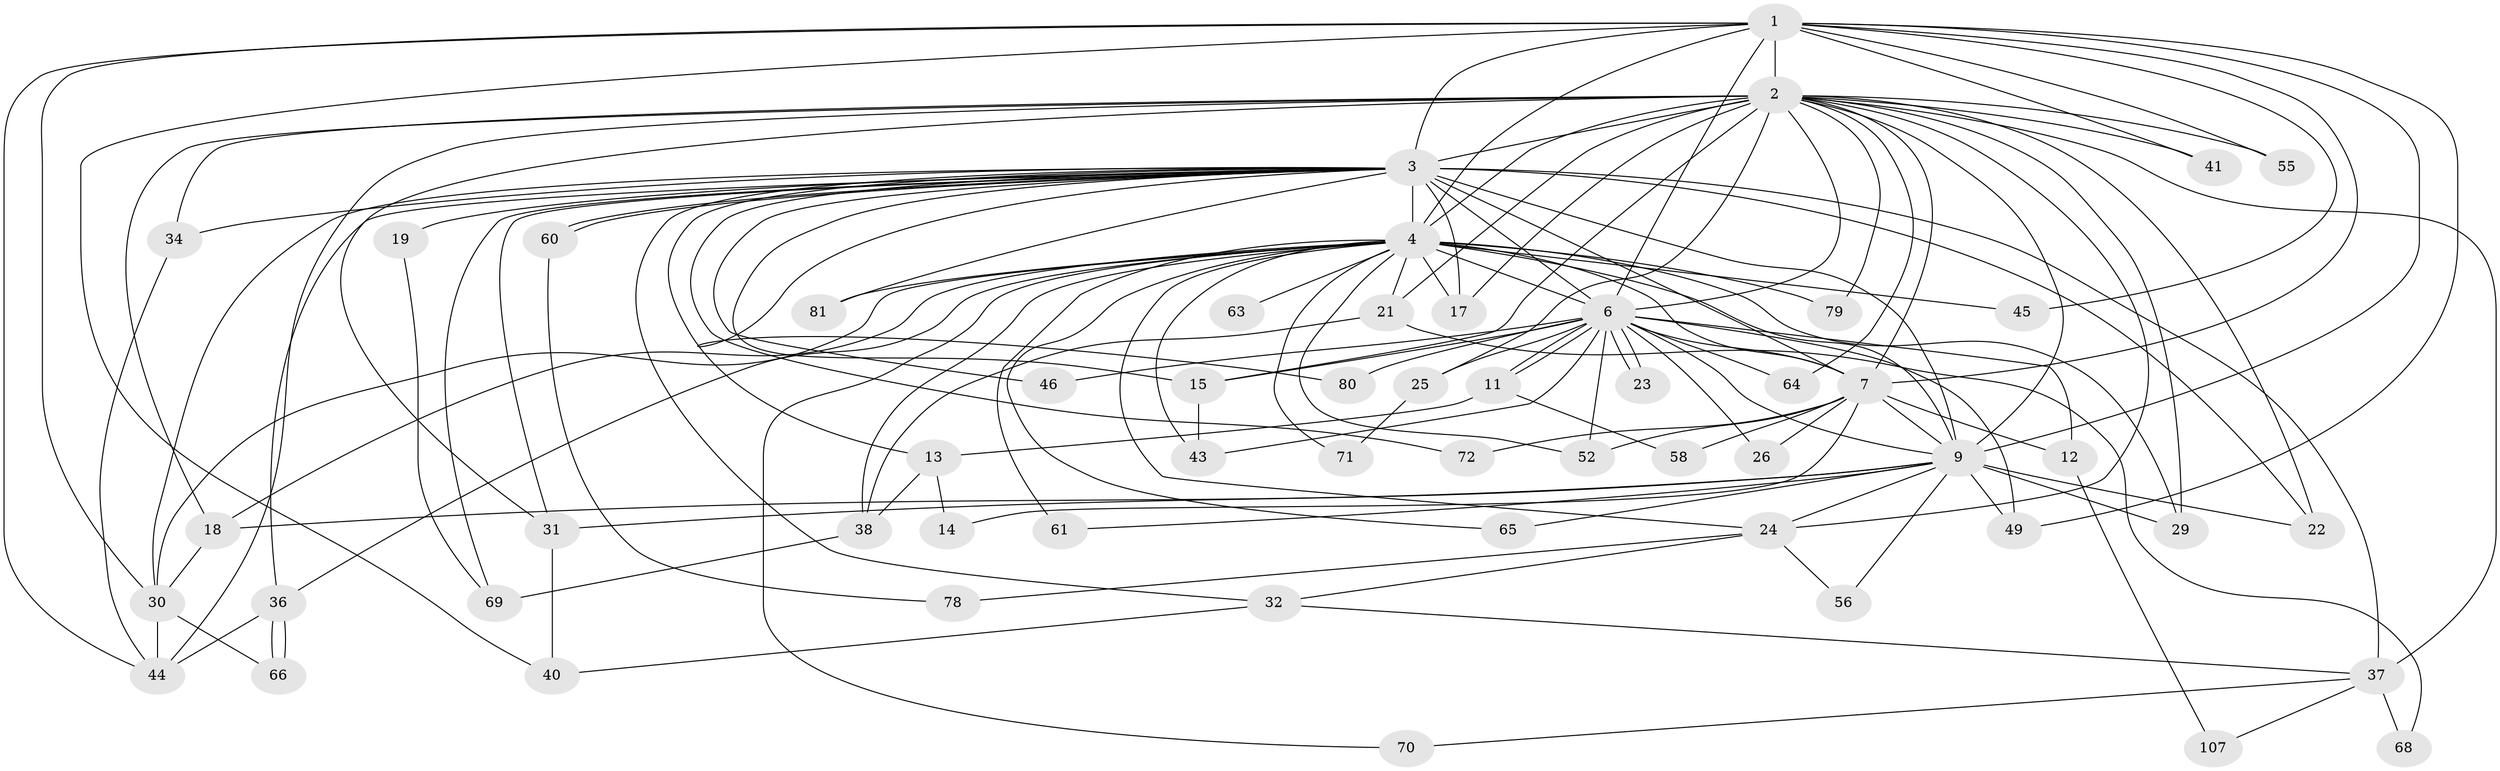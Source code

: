 // original degree distribution, {20: 0.017857142857142856, 21: 0.008928571428571428, 25: 0.026785714285714284, 26: 0.008928571428571428, 18: 0.008928571428571428, 24: 0.008928571428571428, 17: 0.008928571428571428, 4: 0.07142857142857142, 3: 0.19642857142857142, 2: 0.5625, 6: 0.05357142857142857, 5: 0.017857142857142856, 7: 0.008928571428571428}
// Generated by graph-tools (version 1.1) at 2025/17/03/04/25 18:17:56]
// undirected, 56 vertices, 137 edges
graph export_dot {
graph [start="1"]
  node [color=gray90,style=filled];
  1;
  2 [super="+48+106+8"];
  3 [super="+5+111"];
  4 [super="+10+54+27+86"];
  6;
  7 [super="+57"];
  9 [super="+28+108+90+53"];
  11;
  12;
  13;
  14;
  15 [super="+98+97+105"];
  17;
  18;
  19;
  21 [super="+96"];
  22;
  23;
  24;
  25;
  26;
  29 [super="+47"];
  30 [super="+91+110+76"];
  31 [super="+84"];
  32;
  34 [super="+51"];
  36 [super="+75+88"];
  37 [super="+42"];
  38 [super="+89"];
  40 [super="+103"];
  41;
  43 [super="+74"];
  44;
  45;
  46;
  49 [super="+87"];
  52 [super="+67+83"];
  55 [super="+77"];
  56;
  58;
  60;
  61;
  63;
  64;
  65;
  66 [super="+73"];
  68;
  69;
  70;
  71;
  72;
  78;
  79;
  80;
  81;
  107;
  1 -- 2 [weight=3];
  1 -- 3 [weight=3];
  1 -- 4 [weight=2];
  1 -- 6;
  1 -- 7;
  1 -- 9 [weight=2];
  1 -- 41;
  1 -- 44;
  1 -- 45;
  1 -- 49;
  1 -- 55 [weight=2];
  1 -- 30;
  1 -- 40;
  2 -- 3 [weight=4];
  2 -- 4 [weight=6];
  2 -- 6 [weight=2];
  2 -- 7 [weight=4];
  2 -- 9 [weight=4];
  2 -- 18;
  2 -- 22;
  2 -- 25;
  2 -- 41;
  2 -- 79;
  2 -- 17;
  2 -- 15 [weight=2];
  2 -- 64;
  2 -- 21;
  2 -- 24;
  2 -- 34;
  2 -- 37;
  2 -- 44;
  2 -- 55 [weight=2];
  2 -- 31;
  2 -- 29;
  3 -- 4 [weight=7];
  3 -- 6 [weight=3];
  3 -- 7 [weight=4];
  3 -- 9 [weight=3];
  3 -- 13;
  3 -- 17;
  3 -- 19 [weight=2];
  3 -- 30;
  3 -- 31;
  3 -- 60;
  3 -- 60;
  3 -- 80;
  3 -- 81;
  3 -- 37 [weight=3];
  3 -- 69;
  3 -- 72;
  3 -- 15;
  3 -- 22;
  3 -- 32;
  3 -- 34;
  3 -- 36 [weight=2];
  3 -- 46;
  4 -- 6 [weight=2];
  4 -- 7 [weight=2];
  4 -- 9 [weight=3];
  4 -- 17;
  4 -- 21 [weight=3];
  4 -- 24;
  4 -- 29;
  4 -- 36;
  4 -- 38;
  4 -- 45;
  4 -- 63 [weight=2];
  4 -- 65;
  4 -- 71;
  4 -- 79;
  4 -- 70;
  4 -- 43;
  4 -- 81;
  4 -- 52;
  4 -- 61;
  4 -- 30;
  4 -- 18;
  6 -- 7;
  6 -- 9;
  6 -- 11;
  6 -- 11;
  6 -- 12;
  6 -- 15 [weight=2];
  6 -- 23;
  6 -- 23;
  6 -- 25;
  6 -- 26;
  6 -- 43;
  6 -- 46;
  6 -- 64;
  6 -- 80;
  6 -- 52 [weight=2];
  6 -- 49;
  7 -- 9;
  7 -- 12;
  7 -- 14;
  7 -- 26;
  7 -- 52;
  7 -- 72;
  7 -- 58;
  9 -- 18;
  9 -- 29;
  9 -- 31 [weight=2];
  9 -- 49;
  9 -- 56;
  9 -- 61;
  9 -- 65;
  9 -- 24;
  9 -- 22;
  11 -- 13;
  11 -- 58;
  12 -- 107;
  13 -- 14;
  13 -- 38;
  15 -- 43;
  18 -- 30;
  19 -- 69;
  21 -- 38;
  21 -- 68;
  24 -- 32;
  24 -- 56;
  24 -- 78;
  25 -- 71;
  30 -- 44;
  30 -- 66;
  31 -- 40;
  32 -- 37;
  32 -- 40;
  34 -- 44;
  36 -- 66;
  36 -- 66;
  36 -- 44;
  37 -- 68;
  37 -- 70;
  37 -- 107;
  38 -- 69;
  60 -- 78;
}
